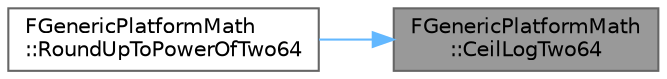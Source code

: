 digraph "FGenericPlatformMath::CeilLogTwo64"
{
 // INTERACTIVE_SVG=YES
 // LATEX_PDF_SIZE
  bgcolor="transparent";
  edge [fontname=Helvetica,fontsize=10,labelfontname=Helvetica,labelfontsize=10];
  node [fontname=Helvetica,fontsize=10,shape=box,height=0.2,width=0.4];
  rankdir="RL";
  Node1 [id="Node000001",label="FGenericPlatformMath\l::CeilLogTwo64",height=0.2,width=0.4,color="gray40", fillcolor="grey60", style="filled", fontcolor="black",tooltip=" "];
  Node1 -> Node2 [id="edge1_Node000001_Node000002",dir="back",color="steelblue1",style="solid",tooltip=" "];
  Node2 [id="Node000002",label="FGenericPlatformMath\l::RoundUpToPowerOfTwo64",height=0.2,width=0.4,color="grey40", fillcolor="white", style="filled",URL="$dd/d7b/structFGenericPlatformMath.html#af86dd2b42100d684fa649a937107c10a",tooltip=" "];
}
